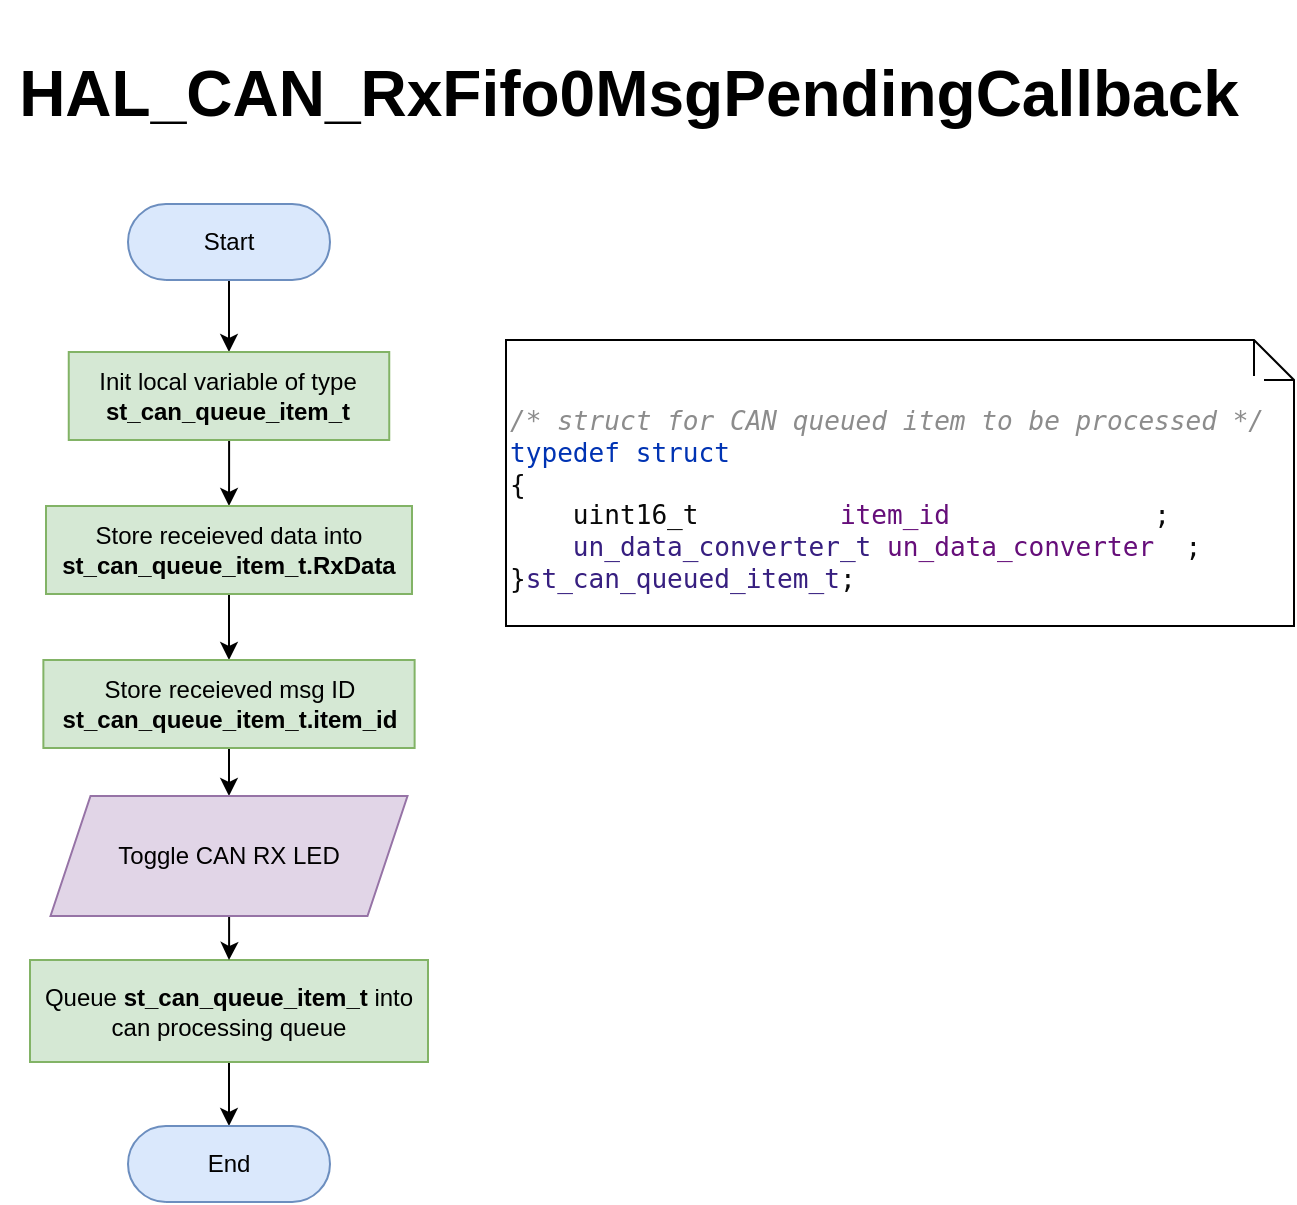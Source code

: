 <mxfile version="21.5.0" type="device">
  <diagram name="Page-1" id="cxeBOrwpK8nN50zcZmI6">
    <mxGraphModel dx="2726" dy="2387" grid="0" gridSize="10" guides="1" tooltips="1" connect="1" arrows="1" fold="1" page="0" pageScale="1" pageWidth="850" pageHeight="1100" math="0" shadow="0">
      <root>
        <mxCell id="0" />
        <mxCell id="1" parent="0" />
        <mxCell id="A5i7G-RLf4WkhE8potxu-13" value="&lt;h1&gt;HAL_CAN_RxFifo0MsgPendingCallback&lt;/h1&gt;" style="text;html=1;align=center;verticalAlign=middle;resizable=0;points=[];autosize=1;strokeColor=none;fillColor=none;fontSize=16;fontFamily=Helvetica;" parent="1" vertex="1">
          <mxGeometry x="-1530" y="-883" width="628" height="93" as="geometry" />
        </mxCell>
        <mxCell id="2nFFmFus7sa76uc8o4wt-17" style="edgeStyle=orthogonalEdgeStyle;rounded=0;orthogonalLoop=1;jettySize=auto;html=1;entryX=0.5;entryY=0;entryDx=0;entryDy=0;" parent="1" source="2nFFmFus7sa76uc8o4wt-1" target="2nFFmFus7sa76uc8o4wt-4" edge="1">
          <mxGeometry relative="1" as="geometry" />
        </mxCell>
        <UserObject label="&lt;div style=&quot;&quot;&gt;Start&lt;/div&gt;" Function="EN_DIO_Error_T DIO_init(uint8_t pinNumber, EN_DIO_PORT_T portNumber, EN_DIO_DIRECTION_T direction);" tags="Flowchart" id="2nFFmFus7sa76uc8o4wt-1">
          <mxCell style="verticalAlign=middle;align=center;overflow=width;vsdxID=30;fillColor=#dae8fc;shape=stencil(tVLREoIgEPwaHnEQxsl3s/9gEpSJwDko7e+DsEkze2l627vdu5uFRaxyHe8FosR5sCcxqMZ3iO0Rpcp0ApQPCLEasUpaEC3Yi2lS3fOojOhsr3HDmObyMtsVcYqS29Qh5FEfklwrM5OXeUa/yjkcAwfr7TDpiyTfXvjkMR+Vw2A998qaBac5tAKHU1hq3i4oNwjRr9ofvayt/+Rk+yX/4iWA159KpXWKxJx/z0Bopfyw+g4=);strokeColor=#6c8ebf;spacingTop=-1;spacingBottom=-1;spacingLeft=-1;spacingRight=-1;points=[[0.5,1,0],[0.5,0,0],[0,0.5,0],[1,0.5,0]];labelBackgroundColor=none;rounded=1;html=1;whiteSpace=wrap;fontFamily=Helvetica;" parent="1" vertex="1">
            <mxGeometry x="-1466" y="-781" width="101" height="38" as="geometry" />
          </mxCell>
        </UserObject>
        <mxCell id="2nFFmFus7sa76uc8o4wt-18" style="edgeStyle=orthogonalEdgeStyle;rounded=0;orthogonalLoop=1;jettySize=auto;html=1;entryX=0.5;entryY=0;entryDx=0;entryDy=0;" parent="1" source="2nFFmFus7sa76uc8o4wt-4" target="2nFFmFus7sa76uc8o4wt-5" edge="1">
          <mxGeometry relative="1" as="geometry" />
        </mxCell>
        <mxCell id="2nFFmFus7sa76uc8o4wt-4" value="Init local variable of type&lt;br&gt;&lt;b&gt;st_can_queue_item_t&lt;/b&gt;" style="rounded=0;whiteSpace=wrap;html=1;fontSize=12;fillColor=#d5e8d4;strokeColor=#82b366;fontFamily=Helvetica;" parent="1" vertex="1">
          <mxGeometry x="-1495.625" y="-707" width="160.25" height="44" as="geometry" />
        </mxCell>
        <mxCell id="2nFFmFus7sa76uc8o4wt-19" style="edgeStyle=orthogonalEdgeStyle;rounded=0;orthogonalLoop=1;jettySize=auto;html=1;entryX=0.5;entryY=0;entryDx=0;entryDy=0;" parent="1" source="2nFFmFus7sa76uc8o4wt-5" target="2nFFmFus7sa76uc8o4wt-6" edge="1">
          <mxGeometry relative="1" as="geometry" />
        </mxCell>
        <mxCell id="2nFFmFus7sa76uc8o4wt-5" value="Store receieved data into&lt;br&gt;&lt;b&gt;st_can_queue_item_t.RxData&lt;/b&gt;" style="rounded=0;whiteSpace=wrap;html=1;fontSize=12;fillColor=#d5e8d4;strokeColor=#82b366;fontFamily=Helvetica;" parent="1" vertex="1">
          <mxGeometry x="-1507" y="-630" width="183" height="44" as="geometry" />
        </mxCell>
        <mxCell id="2nFFmFus7sa76uc8o4wt-20" style="edgeStyle=orthogonalEdgeStyle;rounded=0;orthogonalLoop=1;jettySize=auto;html=1;entryX=0.5;entryY=0;entryDx=0;entryDy=0;" parent="1" source="2nFFmFus7sa76uc8o4wt-6" target="2nFFmFus7sa76uc8o4wt-15" edge="1">
          <mxGeometry relative="1" as="geometry" />
        </mxCell>
        <mxCell id="2nFFmFus7sa76uc8o4wt-6" value="Store receieved msg ID&lt;br&gt;&lt;b&gt;st_can_queue_item_t.item_id&lt;/b&gt;" style="rounded=0;whiteSpace=wrap;html=1;fontSize=12;fillColor=#d5e8d4;strokeColor=#82b366;fontFamily=Helvetica;" parent="1" vertex="1">
          <mxGeometry x="-1508.31" y="-553" width="185.62" height="44" as="geometry" />
        </mxCell>
        <mxCell id="2nFFmFus7sa76uc8o4wt-23" style="edgeStyle=orthogonalEdgeStyle;rounded=0;orthogonalLoop=1;jettySize=auto;html=1;entryX=0.5;entryY=0;entryDx=0;entryDy=0;entryPerimeter=0;" parent="1" source="2nFFmFus7sa76uc8o4wt-10" target="2nFFmFus7sa76uc8o4wt-13" edge="1">
          <mxGeometry relative="1" as="geometry" />
        </mxCell>
        <mxCell id="2nFFmFus7sa76uc8o4wt-10" value="Queue &lt;b&gt;st_can_queue_item_t&lt;/b&gt;&amp;nbsp;into can processing queue" style="rounded=0;whiteSpace=wrap;html=1;fontSize=12;fillColor=#d5e8d4;strokeColor=#82b366;fontFamily=Helvetica;" parent="1" vertex="1">
          <mxGeometry x="-1515" y="-403" width="199" height="51" as="geometry" />
        </mxCell>
        <UserObject label="&lt;div style=&quot;&quot;&gt;End&lt;/div&gt;" Function="EN_DIO_Error_T DIO_init(uint8_t pinNumber, EN_DIO_PORT_T portNumber, EN_DIO_DIRECTION_T direction);" tags="Flowchart" id="2nFFmFus7sa76uc8o4wt-13">
          <mxCell style="verticalAlign=middle;align=center;overflow=width;vsdxID=30;fillColor=#dae8fc;shape=stencil(tVLREoIgEPwaHnEQxsl3s/9gEpSJwDko7e+DsEkze2l627vdu5uFRaxyHe8FosR5sCcxqMZ3iO0Rpcp0ApQPCLEasUpaEC3Yi2lS3fOojOhsr3HDmObyMtsVcYqS29Qh5FEfklwrM5OXeUa/yjkcAwfr7TDpiyTfXvjkMR+Vw2A998qaBac5tAKHU1hq3i4oNwjRr9ofvayt/+Rk+yX/4iWA159KpXWKxJx/z0Bopfyw+g4=);strokeColor=#6c8ebf;spacingTop=-1;spacingBottom=-1;spacingLeft=-1;spacingRight=-1;points=[[0.5,1,0],[0.5,0,0],[0,0.5,0],[1,0.5,0]];labelBackgroundColor=none;rounded=1;html=1;whiteSpace=wrap;fontFamily=Helvetica;" parent="1" vertex="1">
            <mxGeometry x="-1466" y="-320" width="101" height="38" as="geometry" />
          </mxCell>
        </UserObject>
        <mxCell id="2nFFmFus7sa76uc8o4wt-22" style="edgeStyle=orthogonalEdgeStyle;rounded=0;orthogonalLoop=1;jettySize=auto;html=1;entryX=0.5;entryY=0;entryDx=0;entryDy=0;" parent="1" source="2nFFmFus7sa76uc8o4wt-15" target="2nFFmFus7sa76uc8o4wt-10" edge="1">
          <mxGeometry relative="1" as="geometry" />
        </mxCell>
        <mxCell id="2nFFmFus7sa76uc8o4wt-15" value="Toggle CAN RX LED" style="shape=parallelogram;perimeter=parallelogramPerimeter;whiteSpace=wrap;html=1;fixedSize=1;fillColor=#e1d5e7;strokeColor=#9673a6;" parent="1" vertex="1">
          <mxGeometry x="-1504.75" y="-485" width="178.5" height="60" as="geometry" />
        </mxCell>
        <mxCell id="70cu1V1Pi4vNWJKREXuB-3" value="&lt;div style=&quot;background-color:#ffffff;color:#080808&quot;&gt;&lt;pre style=&quot;font-family:&#39;JetBrains Mono&#39;,monospace;font-size:9.8pt;&quot;&gt;&lt;br&gt;&lt;span style=&quot;color:#8c8c8c;font-style:italic;&quot;&gt;/* struct for CAN queued item to be processed */&lt;br&gt;&lt;/span&gt;&lt;span style=&quot;color:#0033b3;&quot;&gt;typedef struct&lt;br&gt;&lt;/span&gt;{&lt;br&gt;    uint16_t         &lt;span style=&quot;color:#660e7a;&quot;&gt;item_id             &lt;/span&gt;;&lt;br&gt;    &lt;span style=&quot;color:#371f80;&quot;&gt;un_data_converter_t &lt;/span&gt;&lt;span style=&quot;color:#660e7a;&quot;&gt;un_data_converter  &lt;/span&gt;;&lt;br&gt;}&lt;span style=&quot;color:#371f80;&quot;&gt;st_can_queued_item_t&lt;/span&gt;;&lt;/pre&gt;&lt;/div&gt;" style="shape=note;size=20;whiteSpace=wrap;html=1;align=left;" vertex="1" parent="1">
          <mxGeometry x="-1277" y="-713" width="394" height="143" as="geometry" />
        </mxCell>
      </root>
    </mxGraphModel>
  </diagram>
</mxfile>
